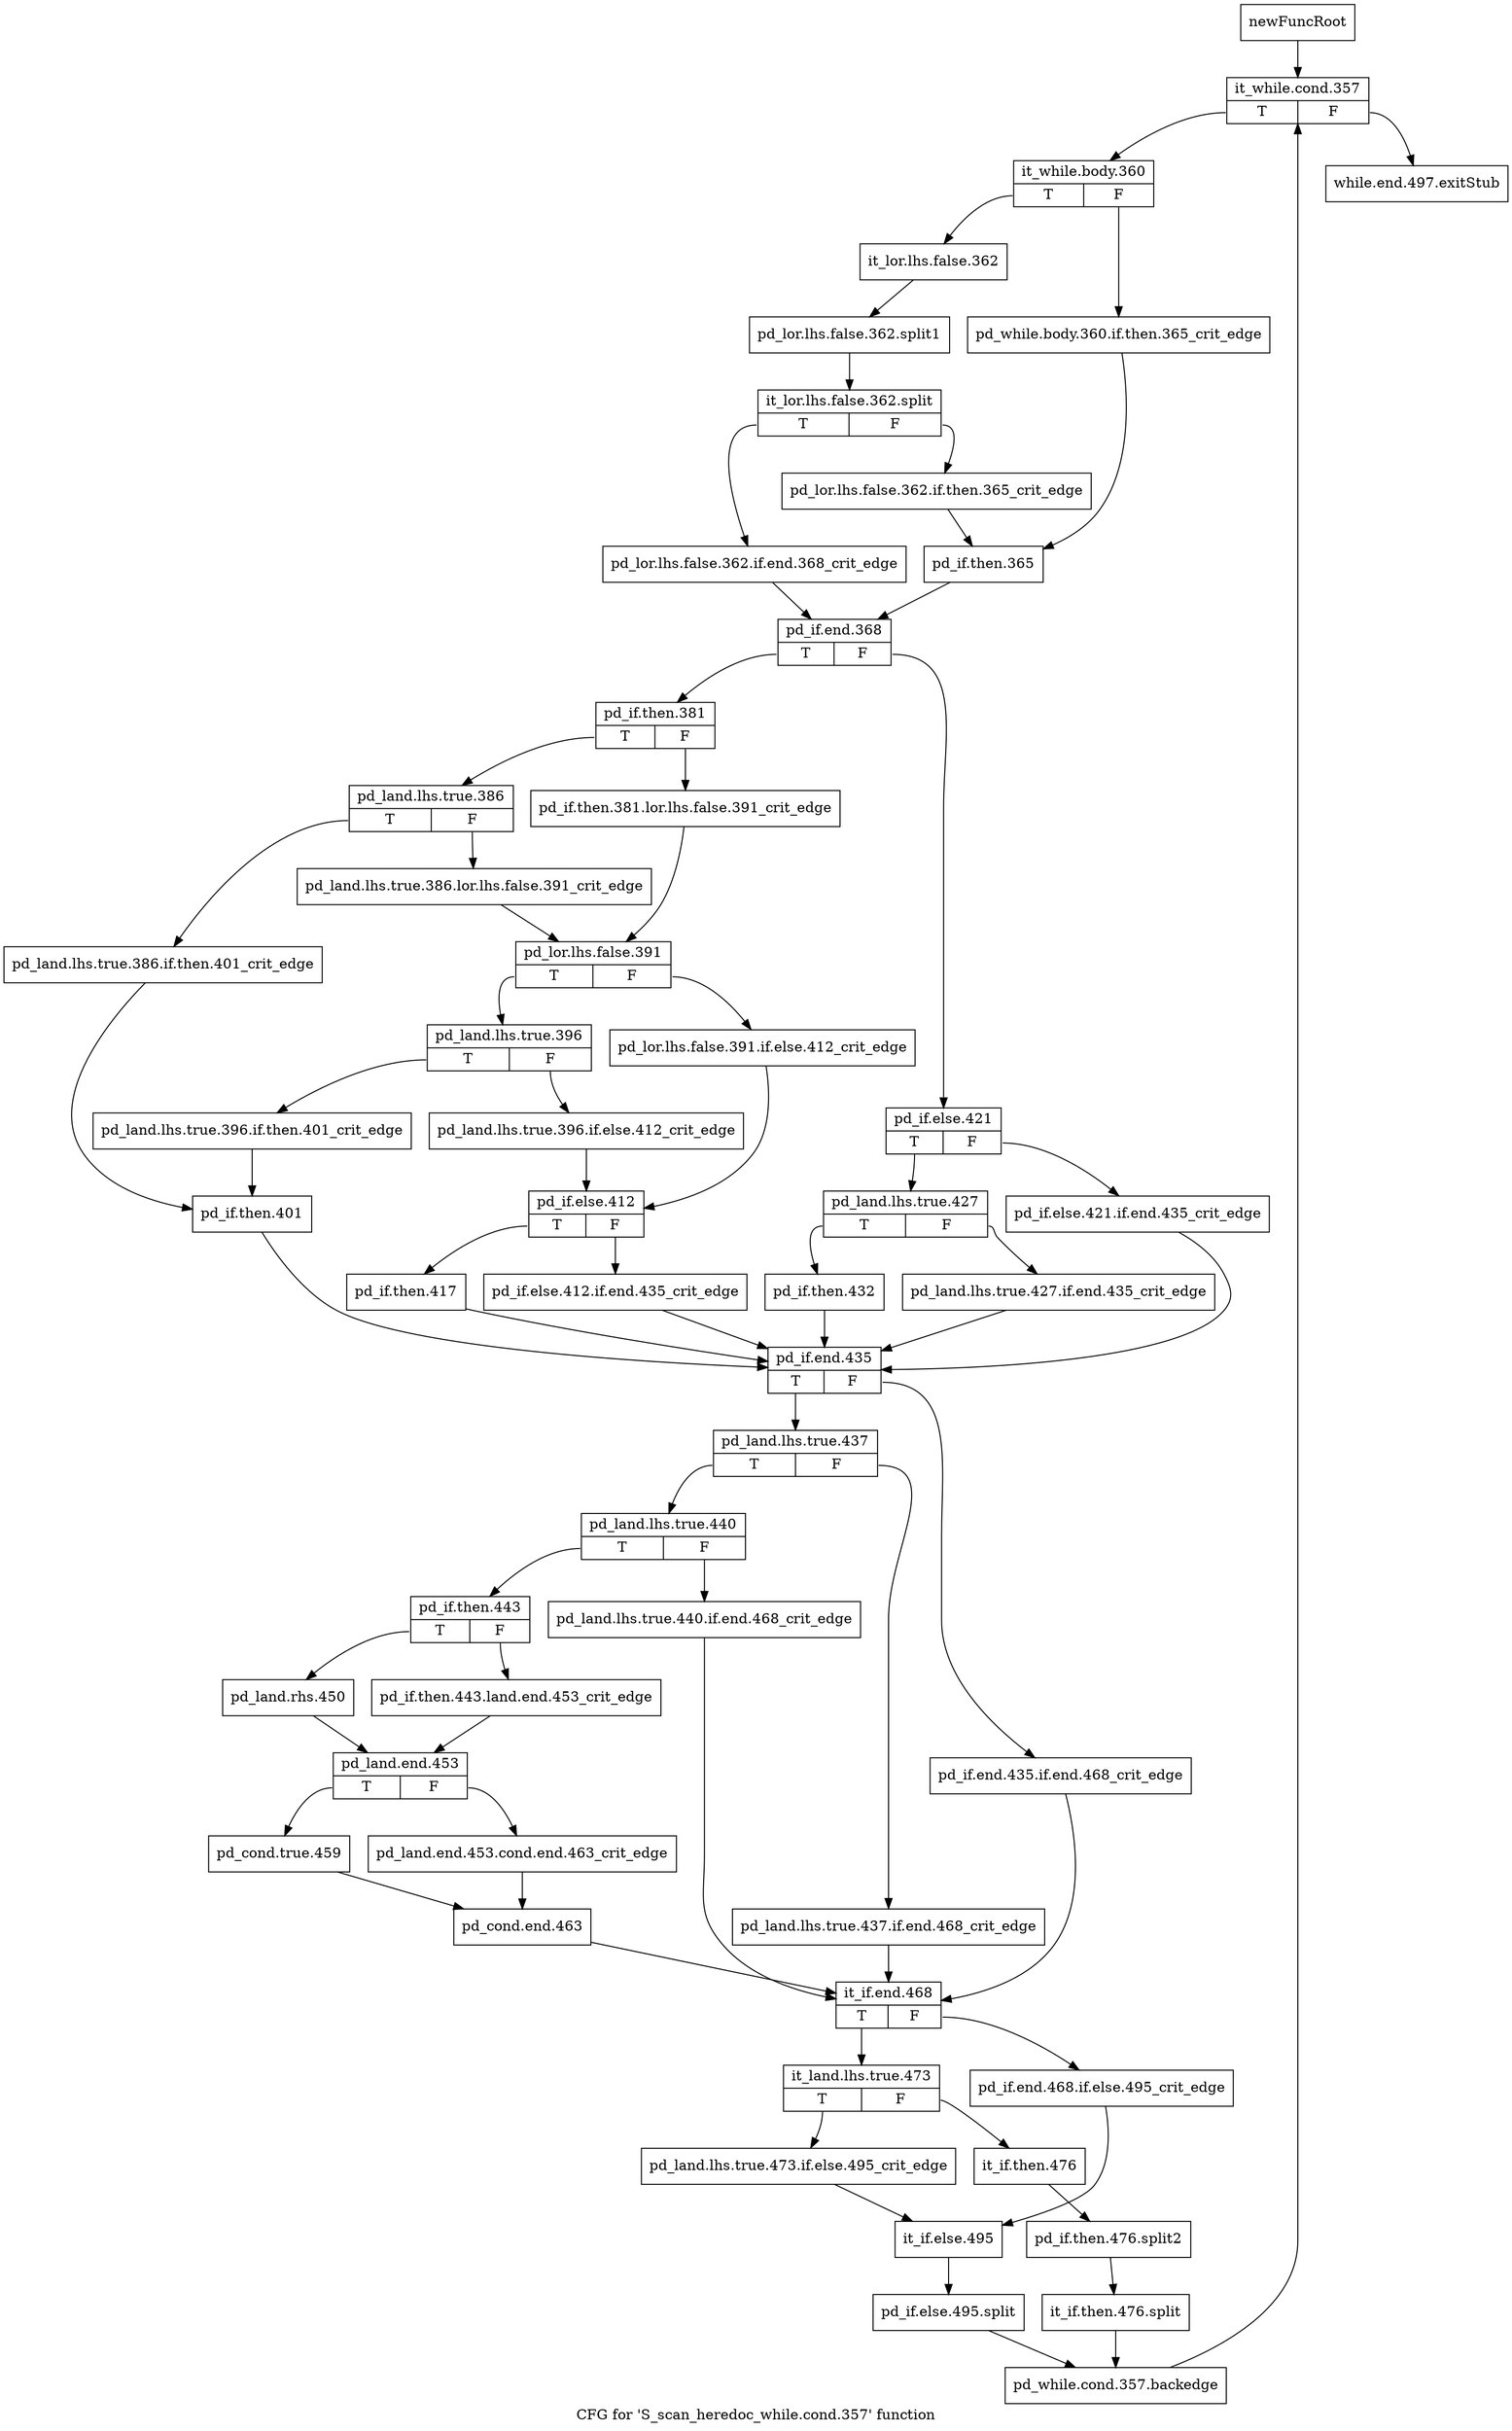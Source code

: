 digraph "CFG for 'S_scan_heredoc_while.cond.357' function" {
	label="CFG for 'S_scan_heredoc_while.cond.357' function";

	Node0x57589f0 [shape=record,label="{newFuncRoot}"];
	Node0x57589f0 -> Node0x5758a90;
	Node0x5758a40 [shape=record,label="{while.end.497.exitStub}"];
	Node0x5758a90 [shape=record,label="{it_while.cond.357|{<s0>T|<s1>F}}"];
	Node0x5758a90:s0 -> Node0x5758ae0;
	Node0x5758a90:s1 -> Node0x5758a40;
	Node0x5758ae0 [shape=record,label="{it_while.body.360|{<s0>T|<s1>F}}"];
	Node0x5758ae0:s0 -> Node0x5758b80;
	Node0x5758ae0:s1 -> Node0x5758b30;
	Node0x5758b30 [shape=record,label="{pd_while.body.360.if.then.365_crit_edge}"];
	Node0x5758b30 -> Node0x5758c20;
	Node0x5758b80 [shape=record,label="{it_lor.lhs.false.362}"];
	Node0x5758b80 -> Node0x6e5c840;
	Node0x6e5c840 [shape=record,label="{pd_lor.lhs.false.362.split1}"];
	Node0x6e5c840 -> Node0x56b8f80;
	Node0x56b8f80 [shape=record,label="{it_lor.lhs.false.362.split|{<s0>T|<s1>F}}"];
	Node0x56b8f80:s0 -> Node0x5758c70;
	Node0x56b8f80:s1 -> Node0x5758bd0;
	Node0x5758bd0 [shape=record,label="{pd_lor.lhs.false.362.if.then.365_crit_edge}"];
	Node0x5758bd0 -> Node0x5758c20;
	Node0x5758c20 [shape=record,label="{pd_if.then.365}"];
	Node0x5758c20 -> Node0x577c710;
	Node0x5758c70 [shape=record,label="{pd_lor.lhs.false.362.if.end.368_crit_edge}"];
	Node0x5758c70 -> Node0x577c710;
	Node0x577c710 [shape=record,label="{pd_if.end.368|{<s0>T|<s1>F}}"];
	Node0x577c710:s0 -> Node0x577c8f0;
	Node0x577c710:s1 -> Node0x577c760;
	Node0x577c760 [shape=record,label="{pd_if.else.421|{<s0>T|<s1>F}}"];
	Node0x577c760:s0 -> Node0x577c800;
	Node0x577c760:s1 -> Node0x577c7b0;
	Node0x577c7b0 [shape=record,label="{pd_if.else.421.if.end.435_crit_edge}"];
	Node0x577c7b0 -> Node0x577cd50;
	Node0x577c800 [shape=record,label="{pd_land.lhs.true.427|{<s0>T|<s1>F}}"];
	Node0x577c800:s0 -> Node0x577c8a0;
	Node0x577c800:s1 -> Node0x577c850;
	Node0x577c850 [shape=record,label="{pd_land.lhs.true.427.if.end.435_crit_edge}"];
	Node0x577c850 -> Node0x577cd50;
	Node0x577c8a0 [shape=record,label="{pd_if.then.432}"];
	Node0x577c8a0 -> Node0x577cd50;
	Node0x577c8f0 [shape=record,label="{pd_if.then.381|{<s0>T|<s1>F}}"];
	Node0x577c8f0:s0 -> Node0x577c990;
	Node0x577c8f0:s1 -> Node0x577c940;
	Node0x577c940 [shape=record,label="{pd_if.then.381.lor.lhs.false.391_crit_edge}"];
	Node0x577c940 -> Node0x577ca30;
	Node0x577c990 [shape=record,label="{pd_land.lhs.true.386|{<s0>T|<s1>F}}"];
	Node0x577c990:s0 -> Node0x577ccb0;
	Node0x577c990:s1 -> Node0x577c9e0;
	Node0x577c9e0 [shape=record,label="{pd_land.lhs.true.386.lor.lhs.false.391_crit_edge}"];
	Node0x577c9e0 -> Node0x577ca30;
	Node0x577ca30 [shape=record,label="{pd_lor.lhs.false.391|{<s0>T|<s1>F}}"];
	Node0x577ca30:s0 -> Node0x577cad0;
	Node0x577ca30:s1 -> Node0x577ca80;
	Node0x577ca80 [shape=record,label="{pd_lor.lhs.false.391.if.else.412_crit_edge}"];
	Node0x577ca80 -> Node0x577cb70;
	Node0x577cad0 [shape=record,label="{pd_land.lhs.true.396|{<s0>T|<s1>F}}"];
	Node0x577cad0:s0 -> Node0x577cc60;
	Node0x577cad0:s1 -> Node0x577cb20;
	Node0x577cb20 [shape=record,label="{pd_land.lhs.true.396.if.else.412_crit_edge}"];
	Node0x577cb20 -> Node0x577cb70;
	Node0x577cb70 [shape=record,label="{pd_if.else.412|{<s0>T|<s1>F}}"];
	Node0x577cb70:s0 -> Node0x577cc10;
	Node0x577cb70:s1 -> Node0x577cbc0;
	Node0x577cbc0 [shape=record,label="{pd_if.else.412.if.end.435_crit_edge}"];
	Node0x577cbc0 -> Node0x577cd50;
	Node0x577cc10 [shape=record,label="{pd_if.then.417}"];
	Node0x577cc10 -> Node0x577cd50;
	Node0x577cc60 [shape=record,label="{pd_land.lhs.true.396.if.then.401_crit_edge}"];
	Node0x577cc60 -> Node0x577cd00;
	Node0x577ccb0 [shape=record,label="{pd_land.lhs.true.386.if.then.401_crit_edge}"];
	Node0x577ccb0 -> Node0x577cd00;
	Node0x577cd00 [shape=record,label="{pd_if.then.401}"];
	Node0x577cd00 -> Node0x577cd50;
	Node0x577cd50 [shape=record,label="{pd_if.end.435|{<s0>T|<s1>F}}"];
	Node0x577cd50:s0 -> Node0x577cdf0;
	Node0x577cd50:s1 -> Node0x577cda0;
	Node0x577cda0 [shape=record,label="{pd_if.end.435.if.end.468_crit_edge}"];
	Node0x577cda0 -> Node0x577d160;
	Node0x577cdf0 [shape=record,label="{pd_land.lhs.true.437|{<s0>T|<s1>F}}"];
	Node0x577cdf0:s0 -> Node0x577ce90;
	Node0x577cdf0:s1 -> Node0x577ce40;
	Node0x577ce40 [shape=record,label="{pd_land.lhs.true.437.if.end.468_crit_edge}"];
	Node0x577ce40 -> Node0x577d160;
	Node0x577ce90 [shape=record,label="{pd_land.lhs.true.440|{<s0>T|<s1>F}}"];
	Node0x577ce90:s0 -> Node0x577cf30;
	Node0x577ce90:s1 -> Node0x577cee0;
	Node0x577cee0 [shape=record,label="{pd_land.lhs.true.440.if.end.468_crit_edge}"];
	Node0x577cee0 -> Node0x577d160;
	Node0x577cf30 [shape=record,label="{pd_if.then.443|{<s0>T|<s1>F}}"];
	Node0x577cf30:s0 -> Node0x577cfd0;
	Node0x577cf30:s1 -> Node0x577cf80;
	Node0x577cf80 [shape=record,label="{pd_if.then.443.land.end.453_crit_edge}"];
	Node0x577cf80 -> Node0x577d020;
	Node0x577cfd0 [shape=record,label="{pd_land.rhs.450}"];
	Node0x577cfd0 -> Node0x577d020;
	Node0x577d020 [shape=record,label="{pd_land.end.453|{<s0>T|<s1>F}}"];
	Node0x577d020:s0 -> Node0x577d0c0;
	Node0x577d020:s1 -> Node0x577d070;
	Node0x577d070 [shape=record,label="{pd_land.end.453.cond.end.463_crit_edge}"];
	Node0x577d070 -> Node0x577d110;
	Node0x577d0c0 [shape=record,label="{pd_cond.true.459}"];
	Node0x577d0c0 -> Node0x577d110;
	Node0x577d110 [shape=record,label="{pd_cond.end.463}"];
	Node0x577d110 -> Node0x577d160;
	Node0x577d160 [shape=record,label="{it_if.end.468|{<s0>T|<s1>F}}"];
	Node0x577d160:s0 -> Node0x577d200;
	Node0x577d160:s1 -> Node0x577d1b0;
	Node0x577d1b0 [shape=record,label="{pd_if.end.468.if.else.495_crit_edge}"];
	Node0x577d1b0 -> Node0x577d2f0;
	Node0x577d200 [shape=record,label="{it_land.lhs.true.473|{<s0>T|<s1>F}}"];
	Node0x577d200:s0 -> Node0x577d2a0;
	Node0x577d200:s1 -> Node0x577d250;
	Node0x577d250 [shape=record,label="{it_if.then.476}"];
	Node0x577d250 -> Node0x6888200;
	Node0x6888200 [shape=record,label="{pd_if.then.476.split2}"];
	Node0x6888200 -> Node0x6e68800;
	Node0x6e68800 [shape=record,label="{it_if.then.476.split}"];
	Node0x6e68800 -> Node0x577d340;
	Node0x577d2a0 [shape=record,label="{pd_land.lhs.true.473.if.else.495_crit_edge}"];
	Node0x577d2a0 -> Node0x577d2f0;
	Node0x577d2f0 [shape=record,label="{it_if.else.495}"];
	Node0x577d2f0 -> Node0x65e0830;
	Node0x65e0830 [shape=record,label="{pd_if.else.495.split}"];
	Node0x65e0830 -> Node0x577d340;
	Node0x577d340 [shape=record,label="{pd_while.cond.357.backedge}"];
	Node0x577d340 -> Node0x5758a90;
}
